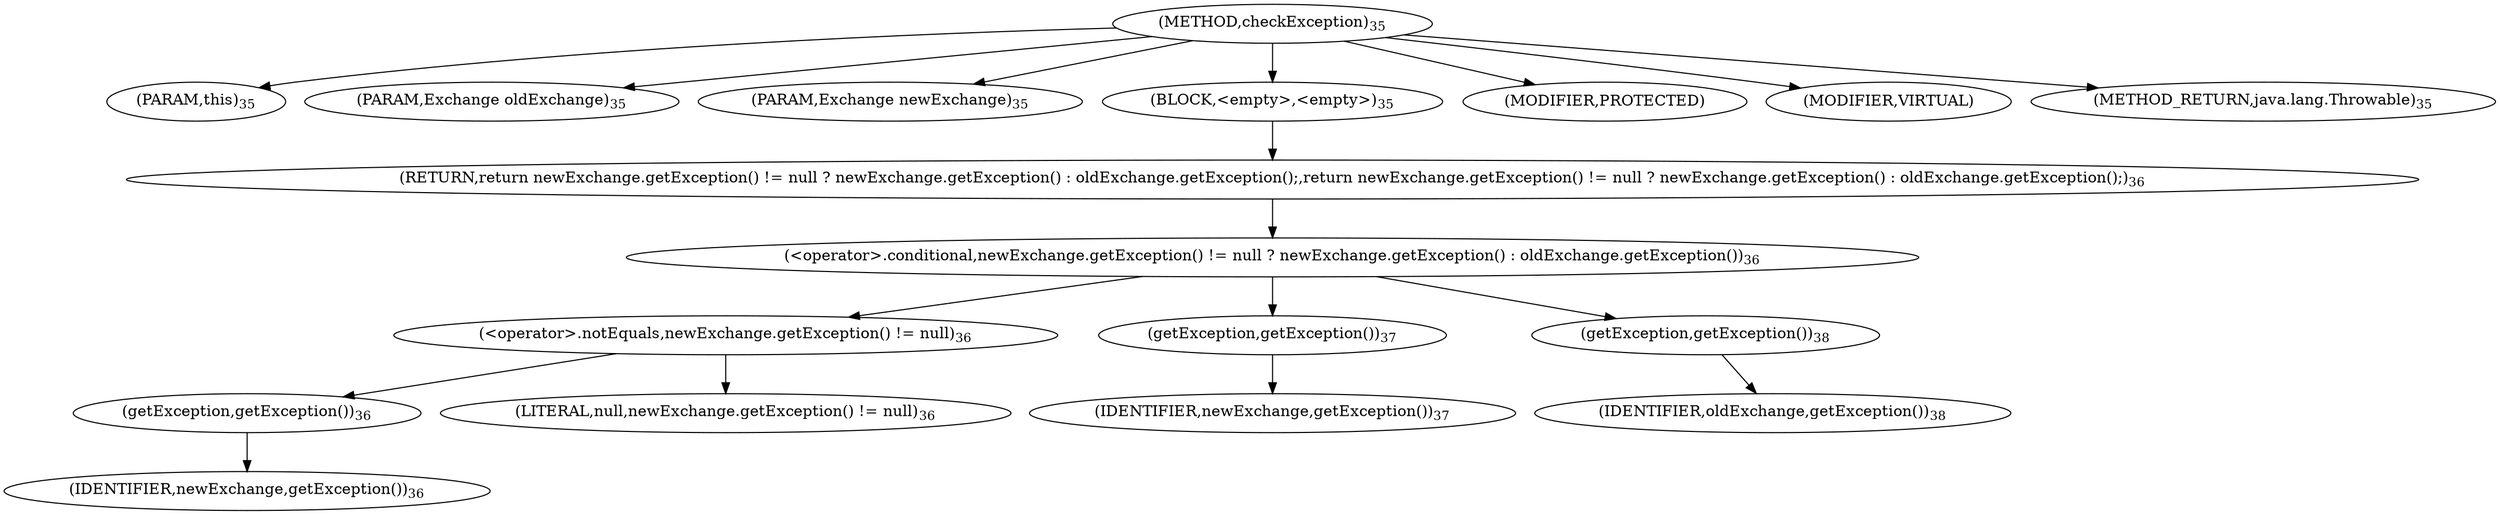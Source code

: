 digraph "checkException" {  
"36" [label = <(METHOD,checkException)<SUB>35</SUB>> ]
"37" [label = <(PARAM,this)<SUB>35</SUB>> ]
"38" [label = <(PARAM,Exchange oldExchange)<SUB>35</SUB>> ]
"39" [label = <(PARAM,Exchange newExchange)<SUB>35</SUB>> ]
"40" [label = <(BLOCK,&lt;empty&gt;,&lt;empty&gt;)<SUB>35</SUB>> ]
"41" [label = <(RETURN,return newExchange.getException() != null ? newExchange.getException() : oldExchange.getException();,return newExchange.getException() != null ? newExchange.getException() : oldExchange.getException();)<SUB>36</SUB>> ]
"42" [label = <(&lt;operator&gt;.conditional,newExchange.getException() != null ? newExchange.getException() : oldExchange.getException())<SUB>36</SUB>> ]
"43" [label = <(&lt;operator&gt;.notEquals,newExchange.getException() != null)<SUB>36</SUB>> ]
"44" [label = <(getException,getException())<SUB>36</SUB>> ]
"45" [label = <(IDENTIFIER,newExchange,getException())<SUB>36</SUB>> ]
"46" [label = <(LITERAL,null,newExchange.getException() != null)<SUB>36</SUB>> ]
"47" [label = <(getException,getException())<SUB>37</SUB>> ]
"48" [label = <(IDENTIFIER,newExchange,getException())<SUB>37</SUB>> ]
"49" [label = <(getException,getException())<SUB>38</SUB>> ]
"50" [label = <(IDENTIFIER,oldExchange,getException())<SUB>38</SUB>> ]
"51" [label = <(MODIFIER,PROTECTED)> ]
"52" [label = <(MODIFIER,VIRTUAL)> ]
"53" [label = <(METHOD_RETURN,java.lang.Throwable)<SUB>35</SUB>> ]
  "36" -> "37" 
  "36" -> "38" 
  "36" -> "39" 
  "36" -> "40" 
  "36" -> "51" 
  "36" -> "52" 
  "36" -> "53" 
  "40" -> "41" 
  "41" -> "42" 
  "42" -> "43" 
  "42" -> "47" 
  "42" -> "49" 
  "43" -> "44" 
  "43" -> "46" 
  "44" -> "45" 
  "47" -> "48" 
  "49" -> "50" 
}
